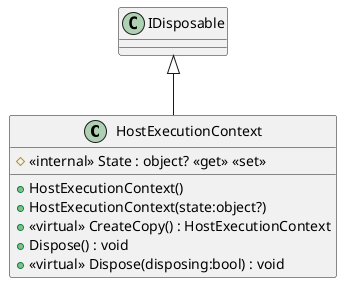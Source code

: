 @startuml
class HostExecutionContext {
    + HostExecutionContext()
    + HostExecutionContext(state:object?)
    # <<internal>> State : object? <<get>> <<set>>
    + <<virtual>> CreateCopy() : HostExecutionContext
    + Dispose() : void
    + <<virtual>> Dispose(disposing:bool) : void
}
IDisposable <|-- HostExecutionContext
@enduml
